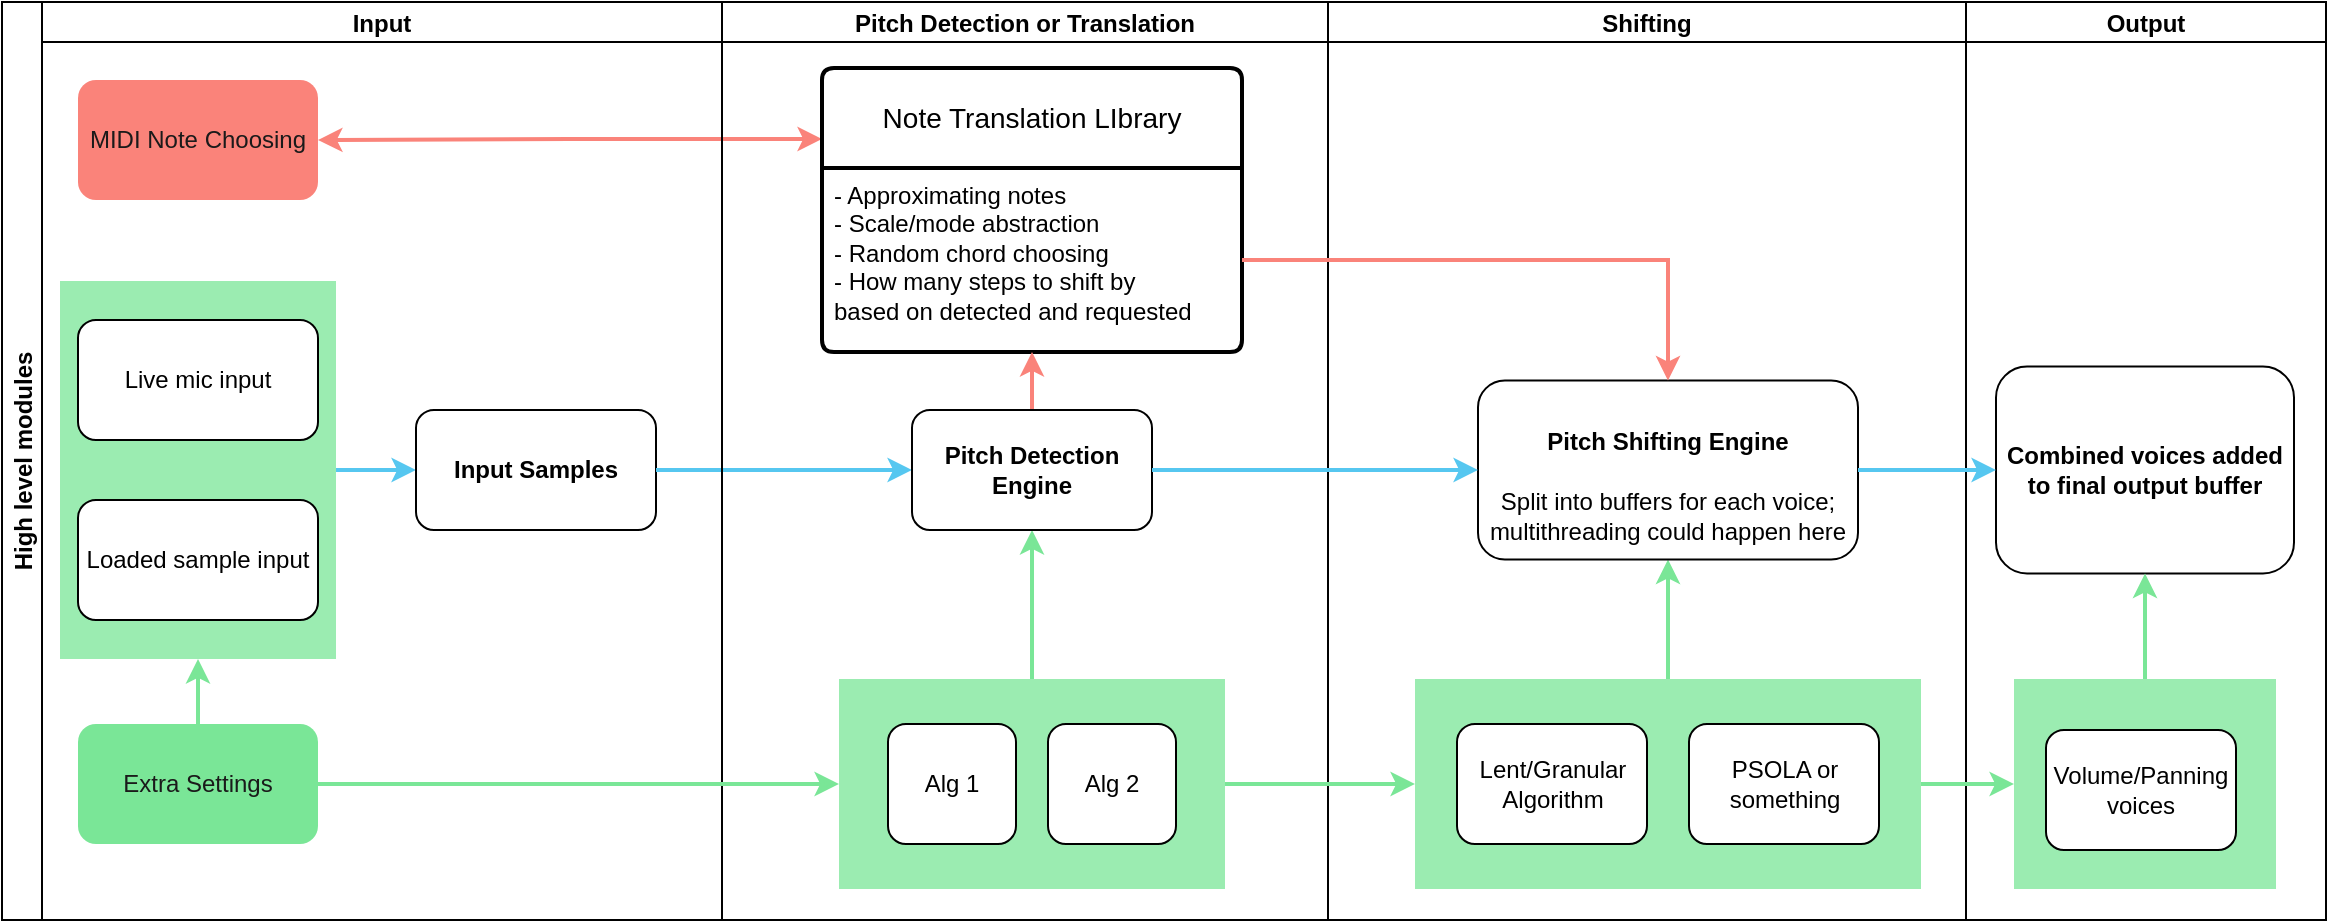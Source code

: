 <mxfile version="21.2.8" type="device">
  <diagram id="C5RBs43oDa-KdzZeNtuy" name="Conceptual Flow">
    <mxGraphModel dx="1414" dy="863" grid="0" gridSize="10" guides="1" tooltips="1" connect="1" arrows="1" fold="1" page="0" pageScale="1" pageWidth="827" pageHeight="1169" math="0" shadow="0">
      <root>
        <mxCell id="WIyWlLk6GJQsqaUBKTNV-0" />
        <mxCell id="WIyWlLk6GJQsqaUBKTNV-1" parent="WIyWlLk6GJQsqaUBKTNV-0" />
        <mxCell id="O4M60aIpEdmVqwwRWebh-5" value="High level modules" style="swimlane;childLayout=stackLayout;resizeParent=1;resizeParentMax=0;startSize=20;horizontal=0;horizontalStack=1;" parent="WIyWlLk6GJQsqaUBKTNV-1" vertex="1">
          <mxGeometry x="20" y="90" width="1162" height="459" as="geometry" />
        </mxCell>
        <mxCell id="O4M60aIpEdmVqwwRWebh-6" value="Input" style="swimlane;startSize=20;" parent="O4M60aIpEdmVqwwRWebh-5" vertex="1">
          <mxGeometry x="20" width="340" height="459" as="geometry" />
        </mxCell>
        <mxCell id="o_tftDMW4ovTJ3_MUuLd-4" value="" style="rounded=0;whiteSpace=wrap;html=1;fillColor=#7AE697;strokeColor=none;gradientColor=none;fillOpacity=75;" vertex="1" parent="O4M60aIpEdmVqwwRWebh-6">
          <mxGeometry x="9" y="139.5" width="138" height="189" as="geometry" />
        </mxCell>
        <mxCell id="O4M60aIpEdmVqwwRWebh-24" style="edgeStyle=orthogonalEdgeStyle;rounded=0;orthogonalLoop=1;jettySize=auto;html=1;exitX=1;exitY=0.5;exitDx=0;exitDy=0;entryX=0;entryY=0.5;entryDx=0;entryDy=0;fillColor=#1ba1e2;strokeColor=#56C7F0;strokeWidth=2;" parent="O4M60aIpEdmVqwwRWebh-6" source="o_tftDMW4ovTJ3_MUuLd-4" target="O4M60aIpEdmVqwwRWebh-14" edge="1">
          <mxGeometry relative="1" as="geometry" />
        </mxCell>
        <mxCell id="O4M60aIpEdmVqwwRWebh-11" value="Live mic input" style="rounded=1;whiteSpace=wrap;html=1;" parent="O4M60aIpEdmVqwwRWebh-6" vertex="1">
          <mxGeometry x="18" y="159" width="120" height="60" as="geometry" />
        </mxCell>
        <mxCell id="O4M60aIpEdmVqwwRWebh-12" value="Loaded sample input" style="rounded=1;whiteSpace=wrap;html=1;" parent="O4M60aIpEdmVqwwRWebh-6" vertex="1">
          <mxGeometry x="18" y="249" width="120" height="60" as="geometry" />
        </mxCell>
        <mxCell id="O4M60aIpEdmVqwwRWebh-14" value="&lt;h4&gt;Input Samples&lt;/h4&gt;" style="rounded=1;whiteSpace=wrap;html=1;" parent="O4M60aIpEdmVqwwRWebh-6" vertex="1">
          <mxGeometry x="187" y="204" width="120" height="60" as="geometry" />
        </mxCell>
        <mxCell id="o_tftDMW4ovTJ3_MUuLd-6" style="edgeStyle=orthogonalEdgeStyle;rounded=0;orthogonalLoop=1;jettySize=auto;html=1;exitX=0.5;exitY=0;exitDx=0;exitDy=0;entryX=0.5;entryY=1;entryDx=0;entryDy=0;fillColor=#b0e3e6;strokeColor=#7AE697;strokeWidth=2;" edge="1" parent="O4M60aIpEdmVqwwRWebh-6" source="o_tftDMW4ovTJ3_MUuLd-5" target="o_tftDMW4ovTJ3_MUuLd-4">
          <mxGeometry relative="1" as="geometry" />
        </mxCell>
        <mxCell id="o_tftDMW4ovTJ3_MUuLd-5" value="Extra Settings" style="rounded=1;whiteSpace=wrap;html=1;fillColor=#7AE697;strokeColor=none;fontColor=#1A1A1A;" vertex="1" parent="O4M60aIpEdmVqwwRWebh-6">
          <mxGeometry x="18" y="361" width="120" height="60" as="geometry" />
        </mxCell>
        <mxCell id="o_tftDMW4ovTJ3_MUuLd-11" value="MIDI Note Choosing" style="rounded=1;whiteSpace=wrap;html=1;fillColor=#FA837A;strokeColor=none;fontColor=#1A1A1A;" vertex="1" parent="O4M60aIpEdmVqwwRWebh-6">
          <mxGeometry x="18" y="39" width="120" height="60" as="geometry" />
        </mxCell>
        <mxCell id="O4M60aIpEdmVqwwRWebh-17" style="edgeStyle=orthogonalEdgeStyle;rounded=0;orthogonalLoop=1;jettySize=auto;html=1;exitX=0;exitY=0.25;exitDx=0;exitDy=0;entryX=1;entryY=0.5;entryDx=0;entryDy=0;startArrow=classic;startFill=1;strokeColor=#FA837A;strokeWidth=2;" parent="O4M60aIpEdmVqwwRWebh-5" source="O4M60aIpEdmVqwwRWebh-1" target="o_tftDMW4ovTJ3_MUuLd-11" edge="1">
          <mxGeometry relative="1" as="geometry" />
        </mxCell>
        <mxCell id="O4M60aIpEdmVqwwRWebh-27" style="edgeStyle=orthogonalEdgeStyle;rounded=0;orthogonalLoop=1;jettySize=auto;html=1;exitX=1;exitY=0.5;exitDx=0;exitDy=0;entryX=0;entryY=0.5;entryDx=0;entryDy=0;fillColor=#1ba1e2;strokeColor=#56C7F0;strokeWidth=2;" parent="O4M60aIpEdmVqwwRWebh-5" source="O4M60aIpEdmVqwwRWebh-14" target="O4M60aIpEdmVqwwRWebh-18" edge="1">
          <mxGeometry relative="1" as="geometry" />
        </mxCell>
        <mxCell id="O4M60aIpEdmVqwwRWebh-7" value="Pitch Detection or Translation" style="swimlane;startSize=20;" parent="O4M60aIpEdmVqwwRWebh-5" vertex="1">
          <mxGeometry x="360" width="303" height="459" as="geometry" />
        </mxCell>
        <mxCell id="o_tftDMW4ovTJ3_MUuLd-9" style="edgeStyle=orthogonalEdgeStyle;rounded=0;orthogonalLoop=1;jettySize=auto;html=1;exitX=0.5;exitY=0;exitDx=0;exitDy=0;entryX=0.5;entryY=1;entryDx=0;entryDy=0;strokeColor=#7AE697;strokeWidth=2;" edge="1" parent="O4M60aIpEdmVqwwRWebh-7" source="o_tftDMW4ovTJ3_MUuLd-2" target="O4M60aIpEdmVqwwRWebh-18">
          <mxGeometry relative="1" as="geometry">
            <mxPoint x="157" y="286" as="targetPoint" />
          </mxGeometry>
        </mxCell>
        <mxCell id="o_tftDMW4ovTJ3_MUuLd-2" value="" style="rounded=0;whiteSpace=wrap;html=1;fillColor=#7AE697;strokeColor=none;gradientColor=none;fillOpacity=75;" vertex="1" parent="O4M60aIpEdmVqwwRWebh-7">
          <mxGeometry x="58.5" y="338.5" width="193" height="105" as="geometry" />
        </mxCell>
        <mxCell id="O4M60aIpEdmVqwwRWebh-1" value="Note Translation LIbrary" style="swimlane;childLayout=stackLayout;horizontal=1;startSize=50;horizontalStack=0;rounded=1;fontSize=14;fontStyle=0;strokeWidth=2;resizeParent=0;resizeLast=1;shadow=0;dashed=0;align=center;arcSize=4;whiteSpace=wrap;html=1;" parent="O4M60aIpEdmVqwwRWebh-7" vertex="1">
          <mxGeometry x="50" y="33" width="210" height="142" as="geometry" />
        </mxCell>
        <mxCell id="O4M60aIpEdmVqwwRWebh-2" value="- Approximating notes&lt;br&gt;- Scale/mode abstraction&lt;br&gt;- Random chord choosing&lt;br&gt;- How many steps to shift by &lt;br&gt;based on detected and requested" style="align=left;strokeColor=none;fillColor=none;spacingLeft=4;fontSize=12;verticalAlign=top;resizable=0;rotatable=0;part=1;html=1;" parent="O4M60aIpEdmVqwwRWebh-1" vertex="1">
          <mxGeometry y="50" width="210" height="92" as="geometry" />
        </mxCell>
        <mxCell id="O4M60aIpEdmVqwwRWebh-37" style="edgeStyle=orthogonalEdgeStyle;rounded=0;orthogonalLoop=1;jettySize=auto;html=1;exitX=0.5;exitY=0;exitDx=0;exitDy=0;entryX=0.5;entryY=1;entryDx=0;entryDy=0;strokeColor=#FA837A;strokeWidth=2;" parent="O4M60aIpEdmVqwwRWebh-7" source="O4M60aIpEdmVqwwRWebh-18" target="O4M60aIpEdmVqwwRWebh-2" edge="1">
          <mxGeometry relative="1" as="geometry" />
        </mxCell>
        <mxCell id="O4M60aIpEdmVqwwRWebh-18" value="&lt;h4&gt;Pitch Detection Engine&lt;/h4&gt;" style="rounded=1;whiteSpace=wrap;html=1;" parent="O4M60aIpEdmVqwwRWebh-7" vertex="1">
          <mxGeometry x="95" y="204" width="120" height="60" as="geometry" />
        </mxCell>
        <mxCell id="O4M60aIpEdmVqwwRWebh-19" value="Alg 1" style="rounded=1;whiteSpace=wrap;html=1;" parent="O4M60aIpEdmVqwwRWebh-7" vertex="1">
          <mxGeometry x="83" y="361" width="64" height="60" as="geometry" />
        </mxCell>
        <mxCell id="O4M60aIpEdmVqwwRWebh-20" value="Alg 2" style="rounded=1;whiteSpace=wrap;html=1;" parent="O4M60aIpEdmVqwwRWebh-7" vertex="1">
          <mxGeometry x="163" y="361" width="64" height="60" as="geometry" />
        </mxCell>
        <mxCell id="O4M60aIpEdmVqwwRWebh-8" value="Shifting" style="swimlane;startSize=20;" parent="O4M60aIpEdmVqwwRWebh-5" vertex="1">
          <mxGeometry x="663" width="319" height="459" as="geometry">
            <mxRectangle x="350" width="40" height="600" as="alternateBounds" />
          </mxGeometry>
        </mxCell>
        <mxCell id="o_tftDMW4ovTJ3_MUuLd-10" style="edgeStyle=orthogonalEdgeStyle;rounded=0;orthogonalLoop=1;jettySize=auto;html=1;exitX=0.5;exitY=0;exitDx=0;exitDy=0;entryX=0.5;entryY=1;entryDx=0;entryDy=0;strokeColor=#7AE697;strokeWidth=2;" edge="1" parent="O4M60aIpEdmVqwwRWebh-8" source="o_tftDMW4ovTJ3_MUuLd-3" target="O4M60aIpEdmVqwwRWebh-29">
          <mxGeometry relative="1" as="geometry" />
        </mxCell>
        <mxCell id="o_tftDMW4ovTJ3_MUuLd-3" value="" style="rounded=0;whiteSpace=wrap;html=1;fillColor=#7AE697;strokeColor=none;gradientColor=none;fillOpacity=75;" vertex="1" parent="O4M60aIpEdmVqwwRWebh-8">
          <mxGeometry x="43.5" y="338.5" width="253" height="105" as="geometry" />
        </mxCell>
        <mxCell id="O4M60aIpEdmVqwwRWebh-29" value="&lt;h4&gt;Pitch Shifting Engine&lt;/h4&gt;&lt;div&gt;Split into buffers for each voice; multithreading could happen here&lt;/div&gt;" style="rounded=1;whiteSpace=wrap;html=1;" parent="O4M60aIpEdmVqwwRWebh-8" vertex="1">
          <mxGeometry x="75" y="189.25" width="190" height="89.5" as="geometry" />
        </mxCell>
        <mxCell id="O4M60aIpEdmVqwwRWebh-30" value="Lent/Granular Algorithm" style="rounded=1;whiteSpace=wrap;html=1;" parent="O4M60aIpEdmVqwwRWebh-8" vertex="1">
          <mxGeometry x="64.5" y="361" width="95" height="60" as="geometry" />
        </mxCell>
        <mxCell id="O4M60aIpEdmVqwwRWebh-32" value="PSOLA or something" style="rounded=1;whiteSpace=wrap;html=1;" parent="O4M60aIpEdmVqwwRWebh-8" vertex="1">
          <mxGeometry x="180.5" y="361" width="95" height="60" as="geometry" />
        </mxCell>
        <mxCell id="O4M60aIpEdmVqwwRWebh-9" value="Output" style="swimlane;startSize=20;" parent="O4M60aIpEdmVqwwRWebh-5" vertex="1">
          <mxGeometry x="982" width="180" height="459" as="geometry">
            <mxRectangle x="350" width="40" height="600" as="alternateBounds" />
          </mxGeometry>
        </mxCell>
        <mxCell id="o_tftDMW4ovTJ3_MUuLd-12" value="&lt;h4&gt;Combined voices added to final output buffer&lt;/h4&gt;" style="rounded=1;whiteSpace=wrap;html=1;" vertex="1" parent="O4M60aIpEdmVqwwRWebh-9">
          <mxGeometry x="15" y="182.25" width="149" height="103.5" as="geometry" />
        </mxCell>
        <mxCell id="o_tftDMW4ovTJ3_MUuLd-16" style="edgeStyle=orthogonalEdgeStyle;rounded=0;orthogonalLoop=1;jettySize=auto;html=1;exitX=0.5;exitY=0;exitDx=0;exitDy=0;entryX=0.5;entryY=1;entryDx=0;entryDy=0;strokeColor=#7AE697;strokeWidth=2;" edge="1" parent="O4M60aIpEdmVqwwRWebh-9" source="o_tftDMW4ovTJ3_MUuLd-13" target="o_tftDMW4ovTJ3_MUuLd-12">
          <mxGeometry relative="1" as="geometry" />
        </mxCell>
        <mxCell id="o_tftDMW4ovTJ3_MUuLd-13" value="" style="rounded=0;whiteSpace=wrap;html=1;fillColor=#7AE697;strokeColor=none;gradientColor=none;fillOpacity=75;" vertex="1" parent="O4M60aIpEdmVqwwRWebh-9">
          <mxGeometry x="24" y="338.5" width="131" height="105" as="geometry" />
        </mxCell>
        <mxCell id="o_tftDMW4ovTJ3_MUuLd-14" value="Volume/Panning voices" style="rounded=1;whiteSpace=wrap;html=1;" vertex="1" parent="O4M60aIpEdmVqwwRWebh-9">
          <mxGeometry x="40" y="364" width="95" height="60" as="geometry" />
        </mxCell>
        <mxCell id="o_tftDMW4ovTJ3_MUuLd-0" style="edgeStyle=orthogonalEdgeStyle;rounded=0;orthogonalLoop=1;jettySize=auto;html=1;exitX=1;exitY=0.5;exitDx=0;exitDy=0;entryX=0;entryY=0.5;entryDx=0;entryDy=0;fillColor=#1ba1e2;strokeColor=#56C7F0;strokeWidth=2;" edge="1" parent="O4M60aIpEdmVqwwRWebh-5" source="O4M60aIpEdmVqwwRWebh-18" target="O4M60aIpEdmVqwwRWebh-29">
          <mxGeometry relative="1" as="geometry" />
        </mxCell>
        <mxCell id="o_tftDMW4ovTJ3_MUuLd-1" style="edgeStyle=orthogonalEdgeStyle;rounded=0;orthogonalLoop=1;jettySize=auto;html=1;exitX=1;exitY=0.5;exitDx=0;exitDy=0;entryX=0.5;entryY=0;entryDx=0;entryDy=0;strokeColor=#FA837A;strokeWidth=2;" edge="1" parent="O4M60aIpEdmVqwwRWebh-5" source="O4M60aIpEdmVqwwRWebh-2" target="O4M60aIpEdmVqwwRWebh-29">
          <mxGeometry relative="1" as="geometry" />
        </mxCell>
        <mxCell id="o_tftDMW4ovTJ3_MUuLd-7" style="edgeStyle=orthogonalEdgeStyle;rounded=0;orthogonalLoop=1;jettySize=auto;html=1;exitX=1;exitY=0.5;exitDx=0;exitDy=0;entryX=0;entryY=0.5;entryDx=0;entryDy=0;fillColor=#b0e3e6;strokeColor=#7AE697;strokeWidth=2;" edge="1" parent="O4M60aIpEdmVqwwRWebh-5" source="o_tftDMW4ovTJ3_MUuLd-5" target="o_tftDMW4ovTJ3_MUuLd-2">
          <mxGeometry relative="1" as="geometry" />
        </mxCell>
        <mxCell id="o_tftDMW4ovTJ3_MUuLd-8" style="edgeStyle=orthogonalEdgeStyle;rounded=0;orthogonalLoop=1;jettySize=auto;html=1;exitX=1;exitY=0.5;exitDx=0;exitDy=0;entryX=0;entryY=0.5;entryDx=0;entryDy=0;fillColor=#b0e3e6;strokeColor=#7AE697;strokeWidth=2;" edge="1" parent="O4M60aIpEdmVqwwRWebh-5" source="o_tftDMW4ovTJ3_MUuLd-2" target="o_tftDMW4ovTJ3_MUuLd-3">
          <mxGeometry relative="1" as="geometry" />
        </mxCell>
        <mxCell id="o_tftDMW4ovTJ3_MUuLd-15" style="edgeStyle=orthogonalEdgeStyle;rounded=0;orthogonalLoop=1;jettySize=auto;html=1;exitX=1;exitY=0.5;exitDx=0;exitDy=0;entryX=0;entryY=0.5;entryDx=0;entryDy=0;strokeColor=#7AE697;strokeWidth=2;" edge="1" parent="O4M60aIpEdmVqwwRWebh-5" source="o_tftDMW4ovTJ3_MUuLd-3" target="o_tftDMW4ovTJ3_MUuLd-13">
          <mxGeometry relative="1" as="geometry" />
        </mxCell>
        <mxCell id="o_tftDMW4ovTJ3_MUuLd-18" style="edgeStyle=orthogonalEdgeStyle;rounded=0;orthogonalLoop=1;jettySize=auto;html=1;exitX=1;exitY=0.5;exitDx=0;exitDy=0;entryX=0;entryY=0.5;entryDx=0;entryDy=0;strokeWidth=2;strokeColor=#56C7F0;" edge="1" parent="O4M60aIpEdmVqwwRWebh-5" source="O4M60aIpEdmVqwwRWebh-29" target="o_tftDMW4ovTJ3_MUuLd-12">
          <mxGeometry relative="1" as="geometry" />
        </mxCell>
      </root>
    </mxGraphModel>
  </diagram>
</mxfile>
